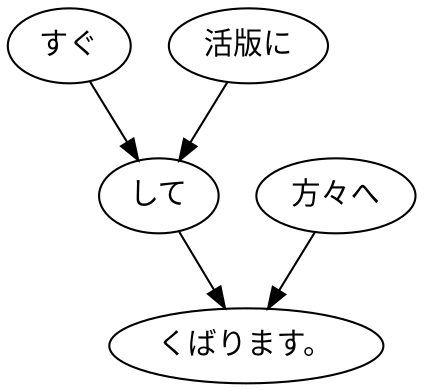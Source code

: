 digraph graph8983 {
	node0 [label="すぐ"];
	node1 [label="活版に"];
	node2 [label="して"];
	node3 [label="方々へ"];
	node4 [label="くばります。"];
	node0 -> node2;
	node1 -> node2;
	node2 -> node4;
	node3 -> node4;
}
